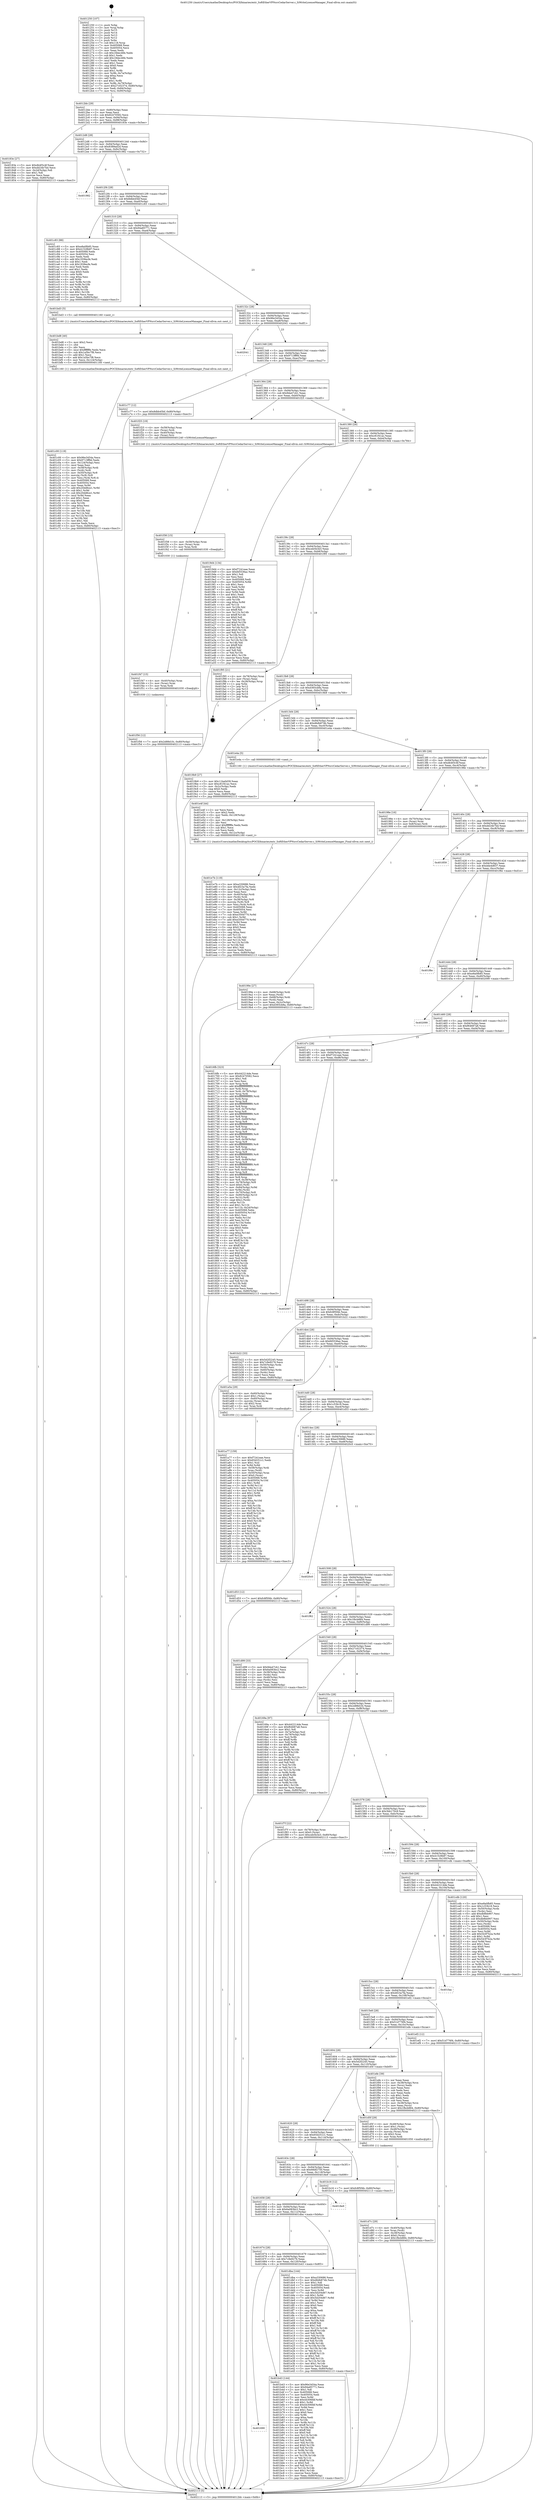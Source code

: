 digraph "0x401250" {
  label = "0x401250 (/mnt/c/Users/mathe/Desktop/tcc/POCII/binaries/extr_SoftEtherVPNsrcCedarServer.c_SiWriteLicenseManager_Final-ollvm.out::main(0))"
  labelloc = "t"
  node[shape=record]

  Entry [label="",width=0.3,height=0.3,shape=circle,fillcolor=black,style=filled]
  "0x4012bb" [label="{
     0x4012bb [29]\l
     | [instrs]\l
     &nbsp;&nbsp;0x4012bb \<+3\>: mov -0x80(%rbp),%eax\l
     &nbsp;&nbsp;0x4012be \<+2\>: mov %eax,%ecx\l
     &nbsp;&nbsp;0x4012c0 \<+6\>: sub $0x82470582,%ecx\l
     &nbsp;&nbsp;0x4012c6 \<+6\>: mov %eax,-0x94(%rbp)\l
     &nbsp;&nbsp;0x4012cc \<+6\>: mov %ecx,-0x98(%rbp)\l
     &nbsp;&nbsp;0x4012d2 \<+6\>: je 000000000040183e \<main+0x5ee\>\l
  }"]
  "0x40183e" [label="{
     0x40183e [27]\l
     | [instrs]\l
     &nbsp;&nbsp;0x40183e \<+5\>: mov $0xdb4f3c4f,%eax\l
     &nbsp;&nbsp;0x401843 \<+5\>: mov $0xdd24b7bd,%ecx\l
     &nbsp;&nbsp;0x401848 \<+3\>: mov -0x2d(%rbp),%dl\l
     &nbsp;&nbsp;0x40184b \<+3\>: test $0x1,%dl\l
     &nbsp;&nbsp;0x40184e \<+3\>: cmovne %ecx,%eax\l
     &nbsp;&nbsp;0x401851 \<+3\>: mov %eax,-0x80(%rbp)\l
     &nbsp;&nbsp;0x401854 \<+5\>: jmp 0000000000402113 \<main+0xec3\>\l
  }"]
  "0x4012d8" [label="{
     0x4012d8 [28]\l
     | [instrs]\l
     &nbsp;&nbsp;0x4012d8 \<+5\>: jmp 00000000004012dd \<main+0x8d\>\l
     &nbsp;&nbsp;0x4012dd \<+6\>: mov -0x94(%rbp),%eax\l
     &nbsp;&nbsp;0x4012e3 \<+5\>: sub $0x8389ad2d,%eax\l
     &nbsp;&nbsp;0x4012e8 \<+6\>: mov %eax,-0x9c(%rbp)\l
     &nbsp;&nbsp;0x4012ee \<+6\>: je 0000000000401982 \<main+0x732\>\l
  }"]
  Exit [label="",width=0.3,height=0.3,shape=circle,fillcolor=black,style=filled,peripheries=2]
  "0x401982" [label="{
     0x401982\l
  }", style=dashed]
  "0x4012f4" [label="{
     0x4012f4 [28]\l
     | [instrs]\l
     &nbsp;&nbsp;0x4012f4 \<+5\>: jmp 00000000004012f9 \<main+0xa9\>\l
     &nbsp;&nbsp;0x4012f9 \<+6\>: mov -0x94(%rbp),%eax\l
     &nbsp;&nbsp;0x4012ff \<+5\>: sub $0x8dbb45bf,%eax\l
     &nbsp;&nbsp;0x401304 \<+6\>: mov %eax,-0xa0(%rbp)\l
     &nbsp;&nbsp;0x40130a \<+6\>: je 0000000000401c83 \<main+0xa33\>\l
  }"]
  "0x401f56" [label="{
     0x401f56 [12]\l
     | [instrs]\l
     &nbsp;&nbsp;0x401f56 \<+7\>: movl $0x2d88d1fc,-0x80(%rbp)\l
     &nbsp;&nbsp;0x401f5d \<+5\>: jmp 0000000000402113 \<main+0xec3\>\l
  }"]
  "0x401c83" [label="{
     0x401c83 [88]\l
     | [instrs]\l
     &nbsp;&nbsp;0x401c83 \<+5\>: mov $0xe8a0fb85,%eax\l
     &nbsp;&nbsp;0x401c88 \<+5\>: mov $0x41528b87,%ecx\l
     &nbsp;&nbsp;0x401c8d \<+7\>: mov 0x405068,%edx\l
     &nbsp;&nbsp;0x401c94 \<+7\>: mov 0x405054,%esi\l
     &nbsp;&nbsp;0x401c9b \<+2\>: mov %edx,%edi\l
     &nbsp;&nbsp;0x401c9d \<+6\>: add $0x1938ecfe,%edi\l
     &nbsp;&nbsp;0x401ca3 \<+3\>: sub $0x1,%edi\l
     &nbsp;&nbsp;0x401ca6 \<+6\>: sub $0x1938ecfe,%edi\l
     &nbsp;&nbsp;0x401cac \<+3\>: imul %edi,%edx\l
     &nbsp;&nbsp;0x401caf \<+3\>: and $0x1,%edx\l
     &nbsp;&nbsp;0x401cb2 \<+3\>: cmp $0x0,%edx\l
     &nbsp;&nbsp;0x401cb5 \<+4\>: sete %r8b\l
     &nbsp;&nbsp;0x401cb9 \<+3\>: cmp $0xa,%esi\l
     &nbsp;&nbsp;0x401cbc \<+4\>: setl %r9b\l
     &nbsp;&nbsp;0x401cc0 \<+3\>: mov %r8b,%r10b\l
     &nbsp;&nbsp;0x401cc3 \<+3\>: and %r9b,%r10b\l
     &nbsp;&nbsp;0x401cc6 \<+3\>: xor %r9b,%r8b\l
     &nbsp;&nbsp;0x401cc9 \<+3\>: or %r8b,%r10b\l
     &nbsp;&nbsp;0x401ccc \<+4\>: test $0x1,%r10b\l
     &nbsp;&nbsp;0x401cd0 \<+3\>: cmovne %ecx,%eax\l
     &nbsp;&nbsp;0x401cd3 \<+3\>: mov %eax,-0x80(%rbp)\l
     &nbsp;&nbsp;0x401cd6 \<+5\>: jmp 0000000000402113 \<main+0xec3\>\l
  }"]
  "0x401310" [label="{
     0x401310 [28]\l
     | [instrs]\l
     &nbsp;&nbsp;0x401310 \<+5\>: jmp 0000000000401315 \<main+0xc5\>\l
     &nbsp;&nbsp;0x401315 \<+6\>: mov -0x94(%rbp),%eax\l
     &nbsp;&nbsp;0x40131b \<+5\>: sub $0x94a85771,%eax\l
     &nbsp;&nbsp;0x401320 \<+6\>: mov %eax,-0xa4(%rbp)\l
     &nbsp;&nbsp;0x401326 \<+6\>: je 0000000000401bd3 \<main+0x983\>\l
  }"]
  "0x401f47" [label="{
     0x401f47 [15]\l
     | [instrs]\l
     &nbsp;&nbsp;0x401f47 \<+4\>: mov -0x40(%rbp),%rax\l
     &nbsp;&nbsp;0x401f4b \<+3\>: mov (%rax),%rax\l
     &nbsp;&nbsp;0x401f4e \<+3\>: mov %rax,%rdi\l
     &nbsp;&nbsp;0x401f51 \<+5\>: call 0000000000401030 \<free@plt\>\l
     | [calls]\l
     &nbsp;&nbsp;0x401030 \{1\} (unknown)\l
  }"]
  "0x401bd3" [label="{
     0x401bd3 [5]\l
     | [instrs]\l
     &nbsp;&nbsp;0x401bd3 \<+5\>: call 0000000000401160 \<next_i\>\l
     | [calls]\l
     &nbsp;&nbsp;0x401160 \{1\} (/mnt/c/Users/mathe/Desktop/tcc/POCII/binaries/extr_SoftEtherVPNsrcCedarServer.c_SiWriteLicenseManager_Final-ollvm.out::next_i)\l
  }"]
  "0x40132c" [label="{
     0x40132c [28]\l
     | [instrs]\l
     &nbsp;&nbsp;0x40132c \<+5\>: jmp 0000000000401331 \<main+0xe1\>\l
     &nbsp;&nbsp;0x401331 \<+6\>: mov -0x94(%rbp),%eax\l
     &nbsp;&nbsp;0x401337 \<+5\>: sub $0x96e3454a,%eax\l
     &nbsp;&nbsp;0x40133c \<+6\>: mov %eax,-0xa8(%rbp)\l
     &nbsp;&nbsp;0x401342 \<+6\>: je 0000000000402041 \<main+0xdf1\>\l
  }"]
  "0x401f38" [label="{
     0x401f38 [15]\l
     | [instrs]\l
     &nbsp;&nbsp;0x401f38 \<+4\>: mov -0x58(%rbp),%rax\l
     &nbsp;&nbsp;0x401f3c \<+3\>: mov (%rax),%rax\l
     &nbsp;&nbsp;0x401f3f \<+3\>: mov %rax,%rdi\l
     &nbsp;&nbsp;0x401f42 \<+5\>: call 0000000000401030 \<free@plt\>\l
     | [calls]\l
     &nbsp;&nbsp;0x401030 \{1\} (unknown)\l
  }"]
  "0x402041" [label="{
     0x402041\l
  }", style=dashed]
  "0x401348" [label="{
     0x401348 [28]\l
     | [instrs]\l
     &nbsp;&nbsp;0x401348 \<+5\>: jmp 000000000040134d \<main+0xfd\>\l
     &nbsp;&nbsp;0x40134d \<+6\>: mov -0x94(%rbp),%eax\l
     &nbsp;&nbsp;0x401353 \<+5\>: sub $0x9713ff9d,%eax\l
     &nbsp;&nbsp;0x401358 \<+6\>: mov %eax,-0xac(%rbp)\l
     &nbsp;&nbsp;0x40135e \<+6\>: je 0000000000401c77 \<main+0xa27\>\l
  }"]
  "0x401e7b" [label="{
     0x401e7b [119]\l
     | [instrs]\l
     &nbsp;&nbsp;0x401e7b \<+5\>: mov $0xa330686,%ecx\l
     &nbsp;&nbsp;0x401e80 \<+5\>: mov $0x4f23a7fa,%edx\l
     &nbsp;&nbsp;0x401e85 \<+6\>: mov -0x12c(%rbp),%esi\l
     &nbsp;&nbsp;0x401e8b \<+3\>: imul %eax,%esi\l
     &nbsp;&nbsp;0x401e8e \<+4\>: mov -0x40(%rbp),%rdi\l
     &nbsp;&nbsp;0x401e92 \<+3\>: mov (%rdi),%rdi\l
     &nbsp;&nbsp;0x401e95 \<+4\>: mov -0x38(%rbp),%r8\l
     &nbsp;&nbsp;0x401e99 \<+3\>: movslq (%r8),%r8\l
     &nbsp;&nbsp;0x401e9c \<+4\>: mov %esi,(%rdi,%r8,4)\l
     &nbsp;&nbsp;0x401ea0 \<+7\>: mov 0x405068,%eax\l
     &nbsp;&nbsp;0x401ea7 \<+7\>: mov 0x405054,%esi\l
     &nbsp;&nbsp;0x401eae \<+3\>: mov %eax,%r9d\l
     &nbsp;&nbsp;0x401eb1 \<+7\>: sub $0xe350d770,%r9d\l
     &nbsp;&nbsp;0x401eb8 \<+4\>: sub $0x1,%r9d\l
     &nbsp;&nbsp;0x401ebc \<+7\>: add $0xe350d770,%r9d\l
     &nbsp;&nbsp;0x401ec3 \<+4\>: imul %r9d,%eax\l
     &nbsp;&nbsp;0x401ec7 \<+3\>: and $0x1,%eax\l
     &nbsp;&nbsp;0x401eca \<+3\>: cmp $0x0,%eax\l
     &nbsp;&nbsp;0x401ecd \<+4\>: sete %r10b\l
     &nbsp;&nbsp;0x401ed1 \<+3\>: cmp $0xa,%esi\l
     &nbsp;&nbsp;0x401ed4 \<+4\>: setl %r11b\l
     &nbsp;&nbsp;0x401ed8 \<+3\>: mov %r10b,%bl\l
     &nbsp;&nbsp;0x401edb \<+3\>: and %r11b,%bl\l
     &nbsp;&nbsp;0x401ede \<+3\>: xor %r11b,%r10b\l
     &nbsp;&nbsp;0x401ee1 \<+3\>: or %r10b,%bl\l
     &nbsp;&nbsp;0x401ee4 \<+3\>: test $0x1,%bl\l
     &nbsp;&nbsp;0x401ee7 \<+3\>: cmovne %edx,%ecx\l
     &nbsp;&nbsp;0x401eea \<+3\>: mov %ecx,-0x80(%rbp)\l
     &nbsp;&nbsp;0x401eed \<+5\>: jmp 0000000000402113 \<main+0xec3\>\l
  }"]
  "0x401c77" [label="{
     0x401c77 [12]\l
     | [instrs]\l
     &nbsp;&nbsp;0x401c77 \<+7\>: movl $0x8dbb45bf,-0x80(%rbp)\l
     &nbsp;&nbsp;0x401c7e \<+5\>: jmp 0000000000402113 \<main+0xec3\>\l
  }"]
  "0x401364" [label="{
     0x401364 [28]\l
     | [instrs]\l
     &nbsp;&nbsp;0x401364 \<+5\>: jmp 0000000000401369 \<main+0x119\>\l
     &nbsp;&nbsp;0x401369 \<+6\>: mov -0x94(%rbp),%eax\l
     &nbsp;&nbsp;0x40136f \<+5\>: sub $0x9da47cb1,%eax\l
     &nbsp;&nbsp;0x401374 \<+6\>: mov %eax,-0xb0(%rbp)\l
     &nbsp;&nbsp;0x40137a \<+6\>: je 0000000000401f25 \<main+0xcd5\>\l
  }"]
  "0x401e4f" [label="{
     0x401e4f [44]\l
     | [instrs]\l
     &nbsp;&nbsp;0x401e4f \<+2\>: xor %ecx,%ecx\l
     &nbsp;&nbsp;0x401e51 \<+5\>: mov $0x2,%edx\l
     &nbsp;&nbsp;0x401e56 \<+6\>: mov %edx,-0x128(%rbp)\l
     &nbsp;&nbsp;0x401e5c \<+1\>: cltd\l
     &nbsp;&nbsp;0x401e5d \<+6\>: mov -0x128(%rbp),%esi\l
     &nbsp;&nbsp;0x401e63 \<+2\>: idiv %esi\l
     &nbsp;&nbsp;0x401e65 \<+6\>: imul $0xfffffffe,%edx,%edx\l
     &nbsp;&nbsp;0x401e6b \<+3\>: sub $0x1,%ecx\l
     &nbsp;&nbsp;0x401e6e \<+2\>: sub %ecx,%edx\l
     &nbsp;&nbsp;0x401e70 \<+6\>: mov %edx,-0x12c(%rbp)\l
     &nbsp;&nbsp;0x401e76 \<+5\>: call 0000000000401160 \<next_i\>\l
     | [calls]\l
     &nbsp;&nbsp;0x401160 \{1\} (/mnt/c/Users/mathe/Desktop/tcc/POCII/binaries/extr_SoftEtherVPNsrcCedarServer.c_SiWriteLicenseManager_Final-ollvm.out::next_i)\l
  }"]
  "0x401f25" [label="{
     0x401f25 [19]\l
     | [instrs]\l
     &nbsp;&nbsp;0x401f25 \<+4\>: mov -0x58(%rbp),%rax\l
     &nbsp;&nbsp;0x401f29 \<+3\>: mov (%rax),%rdi\l
     &nbsp;&nbsp;0x401f2c \<+4\>: mov -0x40(%rbp),%rax\l
     &nbsp;&nbsp;0x401f30 \<+3\>: mov (%rax),%rsi\l
     &nbsp;&nbsp;0x401f33 \<+5\>: call 0000000000401240 \<SiWriteLicenseManager\>\l
     | [calls]\l
     &nbsp;&nbsp;0x401240 \{1\} (/mnt/c/Users/mathe/Desktop/tcc/POCII/binaries/extr_SoftEtherVPNsrcCedarServer.c_SiWriteLicenseManager_Final-ollvm.out::SiWriteLicenseManager)\l
  }"]
  "0x401380" [label="{
     0x401380 [28]\l
     | [instrs]\l
     &nbsp;&nbsp;0x401380 \<+5\>: jmp 0000000000401385 \<main+0x135\>\l
     &nbsp;&nbsp;0x401385 \<+6\>: mov -0x94(%rbp),%eax\l
     &nbsp;&nbsp;0x40138b \<+5\>: sub $0xc81f41ac,%eax\l
     &nbsp;&nbsp;0x401390 \<+6\>: mov %eax,-0xb4(%rbp)\l
     &nbsp;&nbsp;0x401396 \<+6\>: je 00000000004019d4 \<main+0x784\>\l
  }"]
  "0x401d7c" [label="{
     0x401d7c [29]\l
     | [instrs]\l
     &nbsp;&nbsp;0x401d7c \<+4\>: mov -0x40(%rbp),%rdi\l
     &nbsp;&nbsp;0x401d80 \<+3\>: mov %rax,(%rdi)\l
     &nbsp;&nbsp;0x401d83 \<+4\>: mov -0x38(%rbp),%rax\l
     &nbsp;&nbsp;0x401d87 \<+6\>: movl $0x0,(%rax)\l
     &nbsp;&nbsp;0x401d8d \<+7\>: movl $0x1fbcb884,-0x80(%rbp)\l
     &nbsp;&nbsp;0x401d94 \<+5\>: jmp 0000000000402113 \<main+0xec3\>\l
  }"]
  "0x4019d4" [label="{
     0x4019d4 [134]\l
     | [instrs]\l
     &nbsp;&nbsp;0x4019d4 \<+5\>: mov $0xf7241eae,%eax\l
     &nbsp;&nbsp;0x4019d9 \<+5\>: mov $0xfd5536ac,%ecx\l
     &nbsp;&nbsp;0x4019de \<+2\>: mov $0x1,%dl\l
     &nbsp;&nbsp;0x4019e0 \<+2\>: xor %esi,%esi\l
     &nbsp;&nbsp;0x4019e2 \<+7\>: mov 0x405068,%edi\l
     &nbsp;&nbsp;0x4019e9 \<+8\>: mov 0x405054,%r8d\l
     &nbsp;&nbsp;0x4019f1 \<+3\>: sub $0x1,%esi\l
     &nbsp;&nbsp;0x4019f4 \<+3\>: mov %edi,%r9d\l
     &nbsp;&nbsp;0x4019f7 \<+3\>: add %esi,%r9d\l
     &nbsp;&nbsp;0x4019fa \<+4\>: imul %r9d,%edi\l
     &nbsp;&nbsp;0x4019fe \<+3\>: and $0x1,%edi\l
     &nbsp;&nbsp;0x401a01 \<+3\>: cmp $0x0,%edi\l
     &nbsp;&nbsp;0x401a04 \<+4\>: sete %r10b\l
     &nbsp;&nbsp;0x401a08 \<+4\>: cmp $0xa,%r8d\l
     &nbsp;&nbsp;0x401a0c \<+4\>: setl %r11b\l
     &nbsp;&nbsp;0x401a10 \<+3\>: mov %r10b,%bl\l
     &nbsp;&nbsp;0x401a13 \<+3\>: xor $0xff,%bl\l
     &nbsp;&nbsp;0x401a16 \<+3\>: mov %r11b,%r14b\l
     &nbsp;&nbsp;0x401a19 \<+4\>: xor $0xff,%r14b\l
     &nbsp;&nbsp;0x401a1d \<+3\>: xor $0x0,%dl\l
     &nbsp;&nbsp;0x401a20 \<+3\>: mov %bl,%r15b\l
     &nbsp;&nbsp;0x401a23 \<+4\>: and $0x0,%r15b\l
     &nbsp;&nbsp;0x401a27 \<+3\>: and %dl,%r10b\l
     &nbsp;&nbsp;0x401a2a \<+3\>: mov %r14b,%r12b\l
     &nbsp;&nbsp;0x401a2d \<+4\>: and $0x0,%r12b\l
     &nbsp;&nbsp;0x401a31 \<+3\>: and %dl,%r11b\l
     &nbsp;&nbsp;0x401a34 \<+3\>: or %r10b,%r15b\l
     &nbsp;&nbsp;0x401a37 \<+3\>: or %r11b,%r12b\l
     &nbsp;&nbsp;0x401a3a \<+3\>: xor %r12b,%r15b\l
     &nbsp;&nbsp;0x401a3d \<+3\>: or %r14b,%bl\l
     &nbsp;&nbsp;0x401a40 \<+3\>: xor $0xff,%bl\l
     &nbsp;&nbsp;0x401a43 \<+3\>: or $0x0,%dl\l
     &nbsp;&nbsp;0x401a46 \<+2\>: and %dl,%bl\l
     &nbsp;&nbsp;0x401a48 \<+3\>: or %bl,%r15b\l
     &nbsp;&nbsp;0x401a4b \<+4\>: test $0x1,%r15b\l
     &nbsp;&nbsp;0x401a4f \<+3\>: cmovne %ecx,%eax\l
     &nbsp;&nbsp;0x401a52 \<+3\>: mov %eax,-0x80(%rbp)\l
     &nbsp;&nbsp;0x401a55 \<+5\>: jmp 0000000000402113 \<main+0xec3\>\l
  }"]
  "0x40139c" [label="{
     0x40139c [28]\l
     | [instrs]\l
     &nbsp;&nbsp;0x40139c \<+5\>: jmp 00000000004013a1 \<main+0x151\>\l
     &nbsp;&nbsp;0x4013a1 \<+6\>: mov -0x94(%rbp),%eax\l
     &nbsp;&nbsp;0x4013a7 \<+5\>: sub $0xceb5b3e3,%eax\l
     &nbsp;&nbsp;0x4013ac \<+6\>: mov %eax,-0xb8(%rbp)\l
     &nbsp;&nbsp;0x4013b2 \<+6\>: je 0000000000401f95 \<main+0xd45\>\l
  }"]
  "0x401c00" [label="{
     0x401c00 [119]\l
     | [instrs]\l
     &nbsp;&nbsp;0x401c00 \<+5\>: mov $0x96e3454a,%ecx\l
     &nbsp;&nbsp;0x401c05 \<+5\>: mov $0x9713ff9d,%edx\l
     &nbsp;&nbsp;0x401c0a \<+6\>: mov -0x124(%rbp),%esi\l
     &nbsp;&nbsp;0x401c10 \<+3\>: imul %eax,%esi\l
     &nbsp;&nbsp;0x401c13 \<+4\>: mov -0x58(%rbp),%rdi\l
     &nbsp;&nbsp;0x401c17 \<+3\>: mov (%rdi),%rdi\l
     &nbsp;&nbsp;0x401c1a \<+4\>: mov -0x50(%rbp),%r8\l
     &nbsp;&nbsp;0x401c1e \<+3\>: movslq (%r8),%r8\l
     &nbsp;&nbsp;0x401c21 \<+4\>: mov %esi,(%rdi,%r8,4)\l
     &nbsp;&nbsp;0x401c25 \<+7\>: mov 0x405068,%eax\l
     &nbsp;&nbsp;0x401c2c \<+7\>: mov 0x405054,%esi\l
     &nbsp;&nbsp;0x401c33 \<+3\>: mov %eax,%r9d\l
     &nbsp;&nbsp;0x401c36 \<+7\>: add $0x20dd6ce1,%r9d\l
     &nbsp;&nbsp;0x401c3d \<+4\>: sub $0x1,%r9d\l
     &nbsp;&nbsp;0x401c41 \<+7\>: sub $0x20dd6ce1,%r9d\l
     &nbsp;&nbsp;0x401c48 \<+4\>: imul %r9d,%eax\l
     &nbsp;&nbsp;0x401c4c \<+3\>: and $0x1,%eax\l
     &nbsp;&nbsp;0x401c4f \<+3\>: cmp $0x0,%eax\l
     &nbsp;&nbsp;0x401c52 \<+4\>: sete %r10b\l
     &nbsp;&nbsp;0x401c56 \<+3\>: cmp $0xa,%esi\l
     &nbsp;&nbsp;0x401c59 \<+4\>: setl %r11b\l
     &nbsp;&nbsp;0x401c5d \<+3\>: mov %r10b,%bl\l
     &nbsp;&nbsp;0x401c60 \<+3\>: and %r11b,%bl\l
     &nbsp;&nbsp;0x401c63 \<+3\>: xor %r11b,%r10b\l
     &nbsp;&nbsp;0x401c66 \<+3\>: or %r10b,%bl\l
     &nbsp;&nbsp;0x401c69 \<+3\>: test $0x1,%bl\l
     &nbsp;&nbsp;0x401c6c \<+3\>: cmovne %edx,%ecx\l
     &nbsp;&nbsp;0x401c6f \<+3\>: mov %ecx,-0x80(%rbp)\l
     &nbsp;&nbsp;0x401c72 \<+5\>: jmp 0000000000402113 \<main+0xec3\>\l
  }"]
  "0x401f95" [label="{
     0x401f95 [21]\l
     | [instrs]\l
     &nbsp;&nbsp;0x401f95 \<+4\>: mov -0x78(%rbp),%rax\l
     &nbsp;&nbsp;0x401f99 \<+2\>: mov (%rax),%eax\l
     &nbsp;&nbsp;0x401f9b \<+4\>: lea -0x28(%rbp),%rsp\l
     &nbsp;&nbsp;0x401f9f \<+1\>: pop %rbx\l
     &nbsp;&nbsp;0x401fa0 \<+2\>: pop %r12\l
     &nbsp;&nbsp;0x401fa2 \<+2\>: pop %r13\l
     &nbsp;&nbsp;0x401fa4 \<+2\>: pop %r14\l
     &nbsp;&nbsp;0x401fa6 \<+2\>: pop %r15\l
     &nbsp;&nbsp;0x401fa8 \<+1\>: pop %rbp\l
     &nbsp;&nbsp;0x401fa9 \<+1\>: ret\l
  }"]
  "0x4013b8" [label="{
     0x4013b8 [28]\l
     | [instrs]\l
     &nbsp;&nbsp;0x4013b8 \<+5\>: jmp 00000000004013bd \<main+0x16d\>\l
     &nbsp;&nbsp;0x4013bd \<+6\>: mov -0x94(%rbp),%eax\l
     &nbsp;&nbsp;0x4013c3 \<+5\>: sub $0xd365cb8a,%eax\l
     &nbsp;&nbsp;0x4013c8 \<+6\>: mov %eax,-0xbc(%rbp)\l
     &nbsp;&nbsp;0x4013ce \<+6\>: je 00000000004019b9 \<main+0x769\>\l
  }"]
  "0x401bd8" [label="{
     0x401bd8 [40]\l
     | [instrs]\l
     &nbsp;&nbsp;0x401bd8 \<+5\>: mov $0x2,%ecx\l
     &nbsp;&nbsp;0x401bdd \<+1\>: cltd\l
     &nbsp;&nbsp;0x401bde \<+2\>: idiv %ecx\l
     &nbsp;&nbsp;0x401be0 \<+6\>: imul $0xfffffffe,%edx,%ecx\l
     &nbsp;&nbsp;0x401be6 \<+6\>: sub $0x1a5bc7f8,%ecx\l
     &nbsp;&nbsp;0x401bec \<+3\>: add $0x1,%ecx\l
     &nbsp;&nbsp;0x401bef \<+6\>: add $0x1a5bc7f8,%ecx\l
     &nbsp;&nbsp;0x401bf5 \<+6\>: mov %ecx,-0x124(%rbp)\l
     &nbsp;&nbsp;0x401bfb \<+5\>: call 0000000000401160 \<next_i\>\l
     | [calls]\l
     &nbsp;&nbsp;0x401160 \{1\} (/mnt/c/Users/mathe/Desktop/tcc/POCII/binaries/extr_SoftEtherVPNsrcCedarServer.c_SiWriteLicenseManager_Final-ollvm.out::next_i)\l
  }"]
  "0x4019b9" [label="{
     0x4019b9 [27]\l
     | [instrs]\l
     &nbsp;&nbsp;0x4019b9 \<+5\>: mov $0x11ba0d39,%eax\l
     &nbsp;&nbsp;0x4019be \<+5\>: mov $0xc81f41ac,%ecx\l
     &nbsp;&nbsp;0x4019c3 \<+3\>: mov -0x2c(%rbp),%edx\l
     &nbsp;&nbsp;0x4019c6 \<+3\>: cmp $0x0,%edx\l
     &nbsp;&nbsp;0x4019c9 \<+3\>: cmove %ecx,%eax\l
     &nbsp;&nbsp;0x4019cc \<+3\>: mov %eax,-0x80(%rbp)\l
     &nbsp;&nbsp;0x4019cf \<+5\>: jmp 0000000000402113 \<main+0xec3\>\l
  }"]
  "0x4013d4" [label="{
     0x4013d4 [28]\l
     | [instrs]\l
     &nbsp;&nbsp;0x4013d4 \<+5\>: jmp 00000000004013d9 \<main+0x189\>\l
     &nbsp;&nbsp;0x4013d9 \<+6\>: mov -0x94(%rbp),%eax\l
     &nbsp;&nbsp;0x4013df \<+5\>: sub $0xd6db874b,%eax\l
     &nbsp;&nbsp;0x4013e4 \<+6\>: mov %eax,-0xc0(%rbp)\l
     &nbsp;&nbsp;0x4013ea \<+6\>: je 0000000000401e4a \<main+0xbfa\>\l
  }"]
  "0x401690" [label="{
     0x401690\l
  }", style=dashed]
  "0x401e4a" [label="{
     0x401e4a [5]\l
     | [instrs]\l
     &nbsp;&nbsp;0x401e4a \<+5\>: call 0000000000401160 \<next_i\>\l
     | [calls]\l
     &nbsp;&nbsp;0x401160 \{1\} (/mnt/c/Users/mathe/Desktop/tcc/POCII/binaries/extr_SoftEtherVPNsrcCedarServer.c_SiWriteLicenseManager_Final-ollvm.out::next_i)\l
  }"]
  "0x4013f0" [label="{
     0x4013f0 [28]\l
     | [instrs]\l
     &nbsp;&nbsp;0x4013f0 \<+5\>: jmp 00000000004013f5 \<main+0x1a5\>\l
     &nbsp;&nbsp;0x4013f5 \<+6\>: mov -0x94(%rbp),%eax\l
     &nbsp;&nbsp;0x4013fb \<+5\>: sub $0xdb4f3c4f,%eax\l
     &nbsp;&nbsp;0x401400 \<+6\>: mov %eax,-0xc4(%rbp)\l
     &nbsp;&nbsp;0x401406 \<+6\>: je 000000000040198e \<main+0x73e\>\l
  }"]
  "0x401b43" [label="{
     0x401b43 [144]\l
     | [instrs]\l
     &nbsp;&nbsp;0x401b43 \<+5\>: mov $0x96e3454a,%eax\l
     &nbsp;&nbsp;0x401b48 \<+5\>: mov $0x94a85771,%ecx\l
     &nbsp;&nbsp;0x401b4d \<+2\>: mov $0x1,%dl\l
     &nbsp;&nbsp;0x401b4f \<+7\>: mov 0x405068,%esi\l
     &nbsp;&nbsp;0x401b56 \<+7\>: mov 0x405054,%edi\l
     &nbsp;&nbsp;0x401b5d \<+3\>: mov %esi,%r8d\l
     &nbsp;&nbsp;0x401b60 \<+7\>: add $0x44306fdf,%r8d\l
     &nbsp;&nbsp;0x401b67 \<+4\>: sub $0x1,%r8d\l
     &nbsp;&nbsp;0x401b6b \<+7\>: sub $0x44306fdf,%r8d\l
     &nbsp;&nbsp;0x401b72 \<+4\>: imul %r8d,%esi\l
     &nbsp;&nbsp;0x401b76 \<+3\>: and $0x1,%esi\l
     &nbsp;&nbsp;0x401b79 \<+3\>: cmp $0x0,%esi\l
     &nbsp;&nbsp;0x401b7c \<+4\>: sete %r9b\l
     &nbsp;&nbsp;0x401b80 \<+3\>: cmp $0xa,%edi\l
     &nbsp;&nbsp;0x401b83 \<+4\>: setl %r10b\l
     &nbsp;&nbsp;0x401b87 \<+3\>: mov %r9b,%r11b\l
     &nbsp;&nbsp;0x401b8a \<+4\>: xor $0xff,%r11b\l
     &nbsp;&nbsp;0x401b8e \<+3\>: mov %r10b,%bl\l
     &nbsp;&nbsp;0x401b91 \<+3\>: xor $0xff,%bl\l
     &nbsp;&nbsp;0x401b94 \<+3\>: xor $0x0,%dl\l
     &nbsp;&nbsp;0x401b97 \<+3\>: mov %r11b,%r14b\l
     &nbsp;&nbsp;0x401b9a \<+4\>: and $0x0,%r14b\l
     &nbsp;&nbsp;0x401b9e \<+3\>: and %dl,%r9b\l
     &nbsp;&nbsp;0x401ba1 \<+3\>: mov %bl,%r15b\l
     &nbsp;&nbsp;0x401ba4 \<+4\>: and $0x0,%r15b\l
     &nbsp;&nbsp;0x401ba8 \<+3\>: and %dl,%r10b\l
     &nbsp;&nbsp;0x401bab \<+3\>: or %r9b,%r14b\l
     &nbsp;&nbsp;0x401bae \<+3\>: or %r10b,%r15b\l
     &nbsp;&nbsp;0x401bb1 \<+3\>: xor %r15b,%r14b\l
     &nbsp;&nbsp;0x401bb4 \<+3\>: or %bl,%r11b\l
     &nbsp;&nbsp;0x401bb7 \<+4\>: xor $0xff,%r11b\l
     &nbsp;&nbsp;0x401bbb \<+3\>: or $0x0,%dl\l
     &nbsp;&nbsp;0x401bbe \<+3\>: and %dl,%r11b\l
     &nbsp;&nbsp;0x401bc1 \<+3\>: or %r11b,%r14b\l
     &nbsp;&nbsp;0x401bc4 \<+4\>: test $0x1,%r14b\l
     &nbsp;&nbsp;0x401bc8 \<+3\>: cmovne %ecx,%eax\l
     &nbsp;&nbsp;0x401bcb \<+3\>: mov %eax,-0x80(%rbp)\l
     &nbsp;&nbsp;0x401bce \<+5\>: jmp 0000000000402113 \<main+0xec3\>\l
  }"]
  "0x40198e" [label="{
     0x40198e [16]\l
     | [instrs]\l
     &nbsp;&nbsp;0x40198e \<+4\>: mov -0x70(%rbp),%rax\l
     &nbsp;&nbsp;0x401992 \<+3\>: mov (%rax),%rax\l
     &nbsp;&nbsp;0x401995 \<+4\>: mov 0x8(%rax),%rdi\l
     &nbsp;&nbsp;0x401999 \<+5\>: call 0000000000401060 \<atoi@plt\>\l
     | [calls]\l
     &nbsp;&nbsp;0x401060 \{1\} (unknown)\l
  }"]
  "0x40140c" [label="{
     0x40140c [28]\l
     | [instrs]\l
     &nbsp;&nbsp;0x40140c \<+5\>: jmp 0000000000401411 \<main+0x1c1\>\l
     &nbsp;&nbsp;0x401411 \<+6\>: mov -0x94(%rbp),%eax\l
     &nbsp;&nbsp;0x401417 \<+5\>: sub $0xdd24b7bd,%eax\l
     &nbsp;&nbsp;0x40141c \<+6\>: mov %eax,-0xc8(%rbp)\l
     &nbsp;&nbsp;0x401422 \<+6\>: je 0000000000401859 \<main+0x609\>\l
  }"]
  "0x401674" [label="{
     0x401674 [28]\l
     | [instrs]\l
     &nbsp;&nbsp;0x401674 \<+5\>: jmp 0000000000401679 \<main+0x429\>\l
     &nbsp;&nbsp;0x401679 \<+6\>: mov -0x94(%rbp),%eax\l
     &nbsp;&nbsp;0x40167f \<+5\>: sub $0x7c9e9276,%eax\l
     &nbsp;&nbsp;0x401684 \<+6\>: mov %eax,-0x120(%rbp)\l
     &nbsp;&nbsp;0x40168a \<+6\>: je 0000000000401b43 \<main+0x8f3\>\l
  }"]
  "0x401859" [label="{
     0x401859\l
  }", style=dashed]
  "0x401428" [label="{
     0x401428 [28]\l
     | [instrs]\l
     &nbsp;&nbsp;0x401428 \<+5\>: jmp 000000000040142d \<main+0x1dd\>\l
     &nbsp;&nbsp;0x40142d \<+6\>: mov -0x94(%rbp),%eax\l
     &nbsp;&nbsp;0x401433 \<+5\>: sub $0xdde4d637,%eax\l
     &nbsp;&nbsp;0x401438 \<+6\>: mov %eax,-0xcc(%rbp)\l
     &nbsp;&nbsp;0x40143e \<+6\>: je 0000000000401f6e \<main+0xd1e\>\l
  }"]
  "0x401dba" [label="{
     0x401dba [144]\l
     | [instrs]\l
     &nbsp;&nbsp;0x401dba \<+5\>: mov $0xa330686,%eax\l
     &nbsp;&nbsp;0x401dbf \<+5\>: mov $0xd6db874b,%ecx\l
     &nbsp;&nbsp;0x401dc4 \<+2\>: mov $0x1,%dl\l
     &nbsp;&nbsp;0x401dc6 \<+7\>: mov 0x405068,%esi\l
     &nbsp;&nbsp;0x401dcd \<+7\>: mov 0x405054,%edi\l
     &nbsp;&nbsp;0x401dd4 \<+3\>: mov %esi,%r8d\l
     &nbsp;&nbsp;0x401dd7 \<+7\>: sub $0x5d204d67,%r8d\l
     &nbsp;&nbsp;0x401dde \<+4\>: sub $0x1,%r8d\l
     &nbsp;&nbsp;0x401de2 \<+7\>: add $0x5d204d67,%r8d\l
     &nbsp;&nbsp;0x401de9 \<+4\>: imul %r8d,%esi\l
     &nbsp;&nbsp;0x401ded \<+3\>: and $0x1,%esi\l
     &nbsp;&nbsp;0x401df0 \<+3\>: cmp $0x0,%esi\l
     &nbsp;&nbsp;0x401df3 \<+4\>: sete %r9b\l
     &nbsp;&nbsp;0x401df7 \<+3\>: cmp $0xa,%edi\l
     &nbsp;&nbsp;0x401dfa \<+4\>: setl %r10b\l
     &nbsp;&nbsp;0x401dfe \<+3\>: mov %r9b,%r11b\l
     &nbsp;&nbsp;0x401e01 \<+4\>: xor $0xff,%r11b\l
     &nbsp;&nbsp;0x401e05 \<+3\>: mov %r10b,%bl\l
     &nbsp;&nbsp;0x401e08 \<+3\>: xor $0xff,%bl\l
     &nbsp;&nbsp;0x401e0b \<+3\>: xor $0x1,%dl\l
     &nbsp;&nbsp;0x401e0e \<+3\>: mov %r11b,%r14b\l
     &nbsp;&nbsp;0x401e11 \<+4\>: and $0xff,%r14b\l
     &nbsp;&nbsp;0x401e15 \<+3\>: and %dl,%r9b\l
     &nbsp;&nbsp;0x401e18 \<+3\>: mov %bl,%r15b\l
     &nbsp;&nbsp;0x401e1b \<+4\>: and $0xff,%r15b\l
     &nbsp;&nbsp;0x401e1f \<+3\>: and %dl,%r10b\l
     &nbsp;&nbsp;0x401e22 \<+3\>: or %r9b,%r14b\l
     &nbsp;&nbsp;0x401e25 \<+3\>: or %r10b,%r15b\l
     &nbsp;&nbsp;0x401e28 \<+3\>: xor %r15b,%r14b\l
     &nbsp;&nbsp;0x401e2b \<+3\>: or %bl,%r11b\l
     &nbsp;&nbsp;0x401e2e \<+4\>: xor $0xff,%r11b\l
     &nbsp;&nbsp;0x401e32 \<+3\>: or $0x1,%dl\l
     &nbsp;&nbsp;0x401e35 \<+3\>: and %dl,%r11b\l
     &nbsp;&nbsp;0x401e38 \<+3\>: or %r11b,%r14b\l
     &nbsp;&nbsp;0x401e3b \<+4\>: test $0x1,%r14b\l
     &nbsp;&nbsp;0x401e3f \<+3\>: cmovne %ecx,%eax\l
     &nbsp;&nbsp;0x401e42 \<+3\>: mov %eax,-0x80(%rbp)\l
     &nbsp;&nbsp;0x401e45 \<+5\>: jmp 0000000000402113 \<main+0xec3\>\l
  }"]
  "0x401f6e" [label="{
     0x401f6e\l
  }", style=dashed]
  "0x401444" [label="{
     0x401444 [28]\l
     | [instrs]\l
     &nbsp;&nbsp;0x401444 \<+5\>: jmp 0000000000401449 \<main+0x1f9\>\l
     &nbsp;&nbsp;0x401449 \<+6\>: mov -0x94(%rbp),%eax\l
     &nbsp;&nbsp;0x40144f \<+5\>: sub $0xe8a0fb85,%eax\l
     &nbsp;&nbsp;0x401454 \<+6\>: mov %eax,-0xd0(%rbp)\l
     &nbsp;&nbsp;0x40145a \<+6\>: je 0000000000402099 \<main+0xe49\>\l
  }"]
  "0x401658" [label="{
     0x401658 [28]\l
     | [instrs]\l
     &nbsp;&nbsp;0x401658 \<+5\>: jmp 000000000040165d \<main+0x40d\>\l
     &nbsp;&nbsp;0x40165d \<+6\>: mov -0x94(%rbp),%eax\l
     &nbsp;&nbsp;0x401663 \<+5\>: sub $0x6a083bc2,%eax\l
     &nbsp;&nbsp;0x401668 \<+6\>: mov %eax,-0x11c(%rbp)\l
     &nbsp;&nbsp;0x40166e \<+6\>: je 0000000000401dba \<main+0xb6a\>\l
  }"]
  "0x402099" [label="{
     0x402099\l
  }", style=dashed]
  "0x401460" [label="{
     0x401460 [28]\l
     | [instrs]\l
     &nbsp;&nbsp;0x401460 \<+5\>: jmp 0000000000401465 \<main+0x215\>\l
     &nbsp;&nbsp;0x401465 \<+6\>: mov -0x94(%rbp),%eax\l
     &nbsp;&nbsp;0x40146b \<+5\>: sub $0xf64687a8,%eax\l
     &nbsp;&nbsp;0x401470 \<+6\>: mov %eax,-0xd4(%rbp)\l
     &nbsp;&nbsp;0x401476 \<+6\>: je 00000000004016fb \<main+0x4ab\>\l
  }"]
  "0x4018e9" [label="{
     0x4018e9\l
  }", style=dashed]
  "0x4016fb" [label="{
     0x4016fb [323]\l
     | [instrs]\l
     &nbsp;&nbsp;0x4016fb \<+5\>: mov $0x442214de,%eax\l
     &nbsp;&nbsp;0x401700 \<+5\>: mov $0x82470582,%ecx\l
     &nbsp;&nbsp;0x401705 \<+2\>: mov $0x1,%dl\l
     &nbsp;&nbsp;0x401707 \<+2\>: xor %esi,%esi\l
     &nbsp;&nbsp;0x401709 \<+3\>: mov %rsp,%rdi\l
     &nbsp;&nbsp;0x40170c \<+4\>: add $0xfffffffffffffff0,%rdi\l
     &nbsp;&nbsp;0x401710 \<+3\>: mov %rdi,%rsp\l
     &nbsp;&nbsp;0x401713 \<+4\>: mov %rdi,-0x78(%rbp)\l
     &nbsp;&nbsp;0x401717 \<+3\>: mov %rsp,%rdi\l
     &nbsp;&nbsp;0x40171a \<+4\>: add $0xfffffffffffffff0,%rdi\l
     &nbsp;&nbsp;0x40171e \<+3\>: mov %rdi,%rsp\l
     &nbsp;&nbsp;0x401721 \<+3\>: mov %rsp,%r8\l
     &nbsp;&nbsp;0x401724 \<+4\>: add $0xfffffffffffffff0,%r8\l
     &nbsp;&nbsp;0x401728 \<+3\>: mov %r8,%rsp\l
     &nbsp;&nbsp;0x40172b \<+4\>: mov %r8,-0x70(%rbp)\l
     &nbsp;&nbsp;0x40172f \<+3\>: mov %rsp,%r8\l
     &nbsp;&nbsp;0x401732 \<+4\>: add $0xfffffffffffffff0,%r8\l
     &nbsp;&nbsp;0x401736 \<+3\>: mov %r8,%rsp\l
     &nbsp;&nbsp;0x401739 \<+4\>: mov %r8,-0x68(%rbp)\l
     &nbsp;&nbsp;0x40173d \<+3\>: mov %rsp,%r8\l
     &nbsp;&nbsp;0x401740 \<+4\>: add $0xfffffffffffffff0,%r8\l
     &nbsp;&nbsp;0x401744 \<+3\>: mov %r8,%rsp\l
     &nbsp;&nbsp;0x401747 \<+4\>: mov %r8,-0x60(%rbp)\l
     &nbsp;&nbsp;0x40174b \<+3\>: mov %rsp,%r8\l
     &nbsp;&nbsp;0x40174e \<+4\>: add $0xfffffffffffffff0,%r8\l
     &nbsp;&nbsp;0x401752 \<+3\>: mov %r8,%rsp\l
     &nbsp;&nbsp;0x401755 \<+4\>: mov %r8,-0x58(%rbp)\l
     &nbsp;&nbsp;0x401759 \<+3\>: mov %rsp,%r8\l
     &nbsp;&nbsp;0x40175c \<+4\>: add $0xfffffffffffffff0,%r8\l
     &nbsp;&nbsp;0x401760 \<+3\>: mov %r8,%rsp\l
     &nbsp;&nbsp;0x401763 \<+4\>: mov %r8,-0x50(%rbp)\l
     &nbsp;&nbsp;0x401767 \<+3\>: mov %rsp,%r8\l
     &nbsp;&nbsp;0x40176a \<+4\>: add $0xfffffffffffffff0,%r8\l
     &nbsp;&nbsp;0x40176e \<+3\>: mov %r8,%rsp\l
     &nbsp;&nbsp;0x401771 \<+4\>: mov %r8,-0x48(%rbp)\l
     &nbsp;&nbsp;0x401775 \<+3\>: mov %rsp,%r8\l
     &nbsp;&nbsp;0x401778 \<+4\>: add $0xfffffffffffffff0,%r8\l
     &nbsp;&nbsp;0x40177c \<+3\>: mov %r8,%rsp\l
     &nbsp;&nbsp;0x40177f \<+4\>: mov %r8,-0x40(%rbp)\l
     &nbsp;&nbsp;0x401783 \<+3\>: mov %rsp,%r8\l
     &nbsp;&nbsp;0x401786 \<+4\>: add $0xfffffffffffffff0,%r8\l
     &nbsp;&nbsp;0x40178a \<+3\>: mov %r8,%rsp\l
     &nbsp;&nbsp;0x40178d \<+4\>: mov %r8,-0x38(%rbp)\l
     &nbsp;&nbsp;0x401791 \<+4\>: mov -0x78(%rbp),%r8\l
     &nbsp;&nbsp;0x401795 \<+7\>: movl $0x0,(%r8)\l
     &nbsp;&nbsp;0x40179c \<+7\>: mov -0x84(%rbp),%r9d\l
     &nbsp;&nbsp;0x4017a3 \<+3\>: mov %r9d,(%rdi)\l
     &nbsp;&nbsp;0x4017a6 \<+4\>: mov -0x70(%rbp),%r8\l
     &nbsp;&nbsp;0x4017aa \<+7\>: mov -0x90(%rbp),%r10\l
     &nbsp;&nbsp;0x4017b1 \<+3\>: mov %r10,(%r8)\l
     &nbsp;&nbsp;0x4017b4 \<+3\>: cmpl $0x2,(%rdi)\l
     &nbsp;&nbsp;0x4017b7 \<+4\>: setne %r11b\l
     &nbsp;&nbsp;0x4017bb \<+4\>: and $0x1,%r11b\l
     &nbsp;&nbsp;0x4017bf \<+4\>: mov %r11b,-0x2d(%rbp)\l
     &nbsp;&nbsp;0x4017c3 \<+7\>: mov 0x405068,%ebx\l
     &nbsp;&nbsp;0x4017ca \<+8\>: mov 0x405054,%r14d\l
     &nbsp;&nbsp;0x4017d2 \<+3\>: sub $0x1,%esi\l
     &nbsp;&nbsp;0x4017d5 \<+3\>: mov %ebx,%r15d\l
     &nbsp;&nbsp;0x4017d8 \<+3\>: add %esi,%r15d\l
     &nbsp;&nbsp;0x4017db \<+4\>: imul %r15d,%ebx\l
     &nbsp;&nbsp;0x4017df \<+3\>: and $0x1,%ebx\l
     &nbsp;&nbsp;0x4017e2 \<+3\>: cmp $0x0,%ebx\l
     &nbsp;&nbsp;0x4017e5 \<+4\>: sete %r11b\l
     &nbsp;&nbsp;0x4017e9 \<+4\>: cmp $0xa,%r14d\l
     &nbsp;&nbsp;0x4017ed \<+4\>: setl %r12b\l
     &nbsp;&nbsp;0x4017f1 \<+3\>: mov %r11b,%r13b\l
     &nbsp;&nbsp;0x4017f4 \<+4\>: xor $0xff,%r13b\l
     &nbsp;&nbsp;0x4017f8 \<+3\>: mov %r12b,%sil\l
     &nbsp;&nbsp;0x4017fb \<+4\>: xor $0xff,%sil\l
     &nbsp;&nbsp;0x4017ff \<+3\>: xor $0x0,%dl\l
     &nbsp;&nbsp;0x401802 \<+3\>: mov %r13b,%dil\l
     &nbsp;&nbsp;0x401805 \<+4\>: and $0x0,%dil\l
     &nbsp;&nbsp;0x401809 \<+3\>: and %dl,%r11b\l
     &nbsp;&nbsp;0x40180c \<+3\>: mov %sil,%r8b\l
     &nbsp;&nbsp;0x40180f \<+4\>: and $0x0,%r8b\l
     &nbsp;&nbsp;0x401813 \<+3\>: and %dl,%r12b\l
     &nbsp;&nbsp;0x401816 \<+3\>: or %r11b,%dil\l
     &nbsp;&nbsp;0x401819 \<+3\>: or %r12b,%r8b\l
     &nbsp;&nbsp;0x40181c \<+3\>: xor %r8b,%dil\l
     &nbsp;&nbsp;0x40181f \<+3\>: or %sil,%r13b\l
     &nbsp;&nbsp;0x401822 \<+4\>: xor $0xff,%r13b\l
     &nbsp;&nbsp;0x401826 \<+3\>: or $0x0,%dl\l
     &nbsp;&nbsp;0x401829 \<+3\>: and %dl,%r13b\l
     &nbsp;&nbsp;0x40182c \<+3\>: or %r13b,%dil\l
     &nbsp;&nbsp;0x40182f \<+4\>: test $0x1,%dil\l
     &nbsp;&nbsp;0x401833 \<+3\>: cmovne %ecx,%eax\l
     &nbsp;&nbsp;0x401836 \<+3\>: mov %eax,-0x80(%rbp)\l
     &nbsp;&nbsp;0x401839 \<+5\>: jmp 0000000000402113 \<main+0xec3\>\l
  }"]
  "0x40147c" [label="{
     0x40147c [28]\l
     | [instrs]\l
     &nbsp;&nbsp;0x40147c \<+5\>: jmp 0000000000401481 \<main+0x231\>\l
     &nbsp;&nbsp;0x401481 \<+6\>: mov -0x94(%rbp),%eax\l
     &nbsp;&nbsp;0x401487 \<+5\>: sub $0xf7241eae,%eax\l
     &nbsp;&nbsp;0x40148c \<+6\>: mov %eax,-0xd8(%rbp)\l
     &nbsp;&nbsp;0x401492 \<+6\>: je 0000000000402007 \<main+0xdb7\>\l
  }"]
  "0x40163c" [label="{
     0x40163c [28]\l
     | [instrs]\l
     &nbsp;&nbsp;0x40163c \<+5\>: jmp 0000000000401641 \<main+0x3f1\>\l
     &nbsp;&nbsp;0x401641 \<+6\>: mov -0x94(%rbp),%eax\l
     &nbsp;&nbsp;0x401647 \<+5\>: sub $0x68df2750,%eax\l
     &nbsp;&nbsp;0x40164c \<+6\>: mov %eax,-0x118(%rbp)\l
     &nbsp;&nbsp;0x401652 \<+6\>: je 00000000004018e9 \<main+0x699\>\l
  }"]
  "0x402007" [label="{
     0x402007\l
  }", style=dashed]
  "0x401498" [label="{
     0x401498 [28]\l
     | [instrs]\l
     &nbsp;&nbsp;0x401498 \<+5\>: jmp 000000000040149d \<main+0x24d\>\l
     &nbsp;&nbsp;0x40149d \<+6\>: mov -0x94(%rbp),%eax\l
     &nbsp;&nbsp;0x4014a3 \<+5\>: sub $0xfc8f5f4b,%eax\l
     &nbsp;&nbsp;0x4014a8 \<+6\>: mov %eax,-0xdc(%rbp)\l
     &nbsp;&nbsp;0x4014ae \<+6\>: je 0000000000401b22 \<main+0x8d2\>\l
  }"]
  "0x401b16" [label="{
     0x401b16 [12]\l
     | [instrs]\l
     &nbsp;&nbsp;0x401b16 \<+7\>: movl $0xfc8f5f4b,-0x80(%rbp)\l
     &nbsp;&nbsp;0x401b1d \<+5\>: jmp 0000000000402113 \<main+0xec3\>\l
  }"]
  "0x401b22" [label="{
     0x401b22 [33]\l
     | [instrs]\l
     &nbsp;&nbsp;0x401b22 \<+5\>: mov $0x5d2f2245,%eax\l
     &nbsp;&nbsp;0x401b27 \<+5\>: mov $0x7c9e9276,%ecx\l
     &nbsp;&nbsp;0x401b2c \<+4\>: mov -0x50(%rbp),%rdx\l
     &nbsp;&nbsp;0x401b30 \<+2\>: mov (%rdx),%esi\l
     &nbsp;&nbsp;0x401b32 \<+4\>: mov -0x60(%rbp),%rdx\l
     &nbsp;&nbsp;0x401b36 \<+2\>: cmp (%rdx),%esi\l
     &nbsp;&nbsp;0x401b38 \<+3\>: cmovl %ecx,%eax\l
     &nbsp;&nbsp;0x401b3b \<+3\>: mov %eax,-0x80(%rbp)\l
     &nbsp;&nbsp;0x401b3e \<+5\>: jmp 0000000000402113 \<main+0xec3\>\l
  }"]
  "0x4014b4" [label="{
     0x4014b4 [28]\l
     | [instrs]\l
     &nbsp;&nbsp;0x4014b4 \<+5\>: jmp 00000000004014b9 \<main+0x269\>\l
     &nbsp;&nbsp;0x4014b9 \<+6\>: mov -0x94(%rbp),%eax\l
     &nbsp;&nbsp;0x4014bf \<+5\>: sub $0xfd5536ac,%eax\l
     &nbsp;&nbsp;0x4014c4 \<+6\>: mov %eax,-0xe0(%rbp)\l
     &nbsp;&nbsp;0x4014ca \<+6\>: je 0000000000401a5a \<main+0x80a\>\l
  }"]
  "0x401620" [label="{
     0x401620 [28]\l
     | [instrs]\l
     &nbsp;&nbsp;0x401620 \<+5\>: jmp 0000000000401625 \<main+0x3d5\>\l
     &nbsp;&nbsp;0x401625 \<+6\>: mov -0x94(%rbp),%eax\l
     &nbsp;&nbsp;0x40162b \<+5\>: sub $0x65d251c1,%eax\l
     &nbsp;&nbsp;0x401630 \<+6\>: mov %eax,-0x114(%rbp)\l
     &nbsp;&nbsp;0x401636 \<+6\>: je 0000000000401b16 \<main+0x8c6\>\l
  }"]
  "0x401a5a" [label="{
     0x401a5a [29]\l
     | [instrs]\l
     &nbsp;&nbsp;0x401a5a \<+4\>: mov -0x60(%rbp),%rax\l
     &nbsp;&nbsp;0x401a5e \<+6\>: movl $0x1,(%rax)\l
     &nbsp;&nbsp;0x401a64 \<+4\>: mov -0x60(%rbp),%rax\l
     &nbsp;&nbsp;0x401a68 \<+3\>: movslq (%rax),%rax\l
     &nbsp;&nbsp;0x401a6b \<+4\>: shl $0x2,%rax\l
     &nbsp;&nbsp;0x401a6f \<+3\>: mov %rax,%rdi\l
     &nbsp;&nbsp;0x401a72 \<+5\>: call 0000000000401050 \<malloc@plt\>\l
     | [calls]\l
     &nbsp;&nbsp;0x401050 \{1\} (unknown)\l
  }"]
  "0x4014d0" [label="{
     0x4014d0 [28]\l
     | [instrs]\l
     &nbsp;&nbsp;0x4014d0 \<+5\>: jmp 00000000004014d5 \<main+0x285\>\l
     &nbsp;&nbsp;0x4014d5 \<+6\>: mov -0x94(%rbp),%eax\l
     &nbsp;&nbsp;0x4014db \<+5\>: sub $0x1c53b18,%eax\l
     &nbsp;&nbsp;0x4014e0 \<+6\>: mov %eax,-0xe4(%rbp)\l
     &nbsp;&nbsp;0x4014e6 \<+6\>: je 0000000000401d53 \<main+0xb03\>\l
  }"]
  "0x401d5f" [label="{
     0x401d5f [29]\l
     | [instrs]\l
     &nbsp;&nbsp;0x401d5f \<+4\>: mov -0x48(%rbp),%rax\l
     &nbsp;&nbsp;0x401d63 \<+6\>: movl $0x1,(%rax)\l
     &nbsp;&nbsp;0x401d69 \<+4\>: mov -0x48(%rbp),%rax\l
     &nbsp;&nbsp;0x401d6d \<+3\>: movslq (%rax),%rax\l
     &nbsp;&nbsp;0x401d70 \<+4\>: shl $0x2,%rax\l
     &nbsp;&nbsp;0x401d74 \<+3\>: mov %rax,%rdi\l
     &nbsp;&nbsp;0x401d77 \<+5\>: call 0000000000401050 \<malloc@plt\>\l
     | [calls]\l
     &nbsp;&nbsp;0x401050 \{1\} (unknown)\l
  }"]
  "0x401d53" [label="{
     0x401d53 [12]\l
     | [instrs]\l
     &nbsp;&nbsp;0x401d53 \<+7\>: movl $0xfc8f5f4b,-0x80(%rbp)\l
     &nbsp;&nbsp;0x401d5a \<+5\>: jmp 0000000000402113 \<main+0xec3\>\l
  }"]
  "0x4014ec" [label="{
     0x4014ec [28]\l
     | [instrs]\l
     &nbsp;&nbsp;0x4014ec \<+5\>: jmp 00000000004014f1 \<main+0x2a1\>\l
     &nbsp;&nbsp;0x4014f1 \<+6\>: mov -0x94(%rbp),%eax\l
     &nbsp;&nbsp;0x4014f7 \<+5\>: sub $0xa330686,%eax\l
     &nbsp;&nbsp;0x4014fc \<+6\>: mov %eax,-0xe8(%rbp)\l
     &nbsp;&nbsp;0x401502 \<+6\>: je 00000000004020c0 \<main+0xe70\>\l
  }"]
  "0x401604" [label="{
     0x401604 [28]\l
     | [instrs]\l
     &nbsp;&nbsp;0x401604 \<+5\>: jmp 0000000000401609 \<main+0x3b9\>\l
     &nbsp;&nbsp;0x401609 \<+6\>: mov -0x94(%rbp),%eax\l
     &nbsp;&nbsp;0x40160f \<+5\>: sub $0x5d2f2245,%eax\l
     &nbsp;&nbsp;0x401614 \<+6\>: mov %eax,-0x110(%rbp)\l
     &nbsp;&nbsp;0x40161a \<+6\>: je 0000000000401d5f \<main+0xb0f\>\l
  }"]
  "0x4020c0" [label="{
     0x4020c0\l
  }", style=dashed]
  "0x401508" [label="{
     0x401508 [28]\l
     | [instrs]\l
     &nbsp;&nbsp;0x401508 \<+5\>: jmp 000000000040150d \<main+0x2bd\>\l
     &nbsp;&nbsp;0x40150d \<+6\>: mov -0x94(%rbp),%eax\l
     &nbsp;&nbsp;0x401513 \<+5\>: sub $0x11ba0d39,%eax\l
     &nbsp;&nbsp;0x401518 \<+6\>: mov %eax,-0xec(%rbp)\l
     &nbsp;&nbsp;0x40151e \<+6\>: je 0000000000401f62 \<main+0xd12\>\l
  }"]
  "0x401efe" [label="{
     0x401efe [39]\l
     | [instrs]\l
     &nbsp;&nbsp;0x401efe \<+2\>: xor %eax,%eax\l
     &nbsp;&nbsp;0x401f00 \<+4\>: mov -0x38(%rbp),%rcx\l
     &nbsp;&nbsp;0x401f04 \<+2\>: mov (%rcx),%edx\l
     &nbsp;&nbsp;0x401f06 \<+2\>: mov %eax,%esi\l
     &nbsp;&nbsp;0x401f08 \<+2\>: sub %edx,%esi\l
     &nbsp;&nbsp;0x401f0a \<+2\>: mov %eax,%edx\l
     &nbsp;&nbsp;0x401f0c \<+3\>: sub $0x1,%edx\l
     &nbsp;&nbsp;0x401f0f \<+2\>: add %edx,%esi\l
     &nbsp;&nbsp;0x401f11 \<+2\>: sub %esi,%eax\l
     &nbsp;&nbsp;0x401f13 \<+4\>: mov -0x38(%rbp),%rcx\l
     &nbsp;&nbsp;0x401f17 \<+2\>: mov %eax,(%rcx)\l
     &nbsp;&nbsp;0x401f19 \<+7\>: movl $0x1fbcb884,-0x80(%rbp)\l
     &nbsp;&nbsp;0x401f20 \<+5\>: jmp 0000000000402113 \<main+0xec3\>\l
  }"]
  "0x401f62" [label="{
     0x401f62\l
  }", style=dashed]
  "0x401524" [label="{
     0x401524 [28]\l
     | [instrs]\l
     &nbsp;&nbsp;0x401524 \<+5\>: jmp 0000000000401529 \<main+0x2d9\>\l
     &nbsp;&nbsp;0x401529 \<+6\>: mov -0x94(%rbp),%eax\l
     &nbsp;&nbsp;0x40152f \<+5\>: sub $0x1fbcb884,%eax\l
     &nbsp;&nbsp;0x401534 \<+6\>: mov %eax,-0xf0(%rbp)\l
     &nbsp;&nbsp;0x40153a \<+6\>: je 0000000000401d99 \<main+0xb49\>\l
  }"]
  "0x4015e8" [label="{
     0x4015e8 [28]\l
     | [instrs]\l
     &nbsp;&nbsp;0x4015e8 \<+5\>: jmp 00000000004015ed \<main+0x39d\>\l
     &nbsp;&nbsp;0x4015ed \<+6\>: mov -0x94(%rbp),%eax\l
     &nbsp;&nbsp;0x4015f3 \<+5\>: sub $0x51d776f4,%eax\l
     &nbsp;&nbsp;0x4015f8 \<+6\>: mov %eax,-0x10c(%rbp)\l
     &nbsp;&nbsp;0x4015fe \<+6\>: je 0000000000401efe \<main+0xcae\>\l
  }"]
  "0x401d99" [label="{
     0x401d99 [33]\l
     | [instrs]\l
     &nbsp;&nbsp;0x401d99 \<+5\>: mov $0x9da47cb1,%eax\l
     &nbsp;&nbsp;0x401d9e \<+5\>: mov $0x6a083bc2,%ecx\l
     &nbsp;&nbsp;0x401da3 \<+4\>: mov -0x38(%rbp),%rdx\l
     &nbsp;&nbsp;0x401da7 \<+2\>: mov (%rdx),%esi\l
     &nbsp;&nbsp;0x401da9 \<+4\>: mov -0x48(%rbp),%rdx\l
     &nbsp;&nbsp;0x401dad \<+2\>: cmp (%rdx),%esi\l
     &nbsp;&nbsp;0x401daf \<+3\>: cmovl %ecx,%eax\l
     &nbsp;&nbsp;0x401db2 \<+3\>: mov %eax,-0x80(%rbp)\l
     &nbsp;&nbsp;0x401db5 \<+5\>: jmp 0000000000402113 \<main+0xec3\>\l
  }"]
  "0x401540" [label="{
     0x401540 [28]\l
     | [instrs]\l
     &nbsp;&nbsp;0x401540 \<+5\>: jmp 0000000000401545 \<main+0x2f5\>\l
     &nbsp;&nbsp;0x401545 \<+6\>: mov -0x94(%rbp),%eax\l
     &nbsp;&nbsp;0x40154b \<+5\>: sub $0x27c02374,%eax\l
     &nbsp;&nbsp;0x401550 \<+6\>: mov %eax,-0xf4(%rbp)\l
     &nbsp;&nbsp;0x401556 \<+6\>: je 000000000040169a \<main+0x44a\>\l
  }"]
  "0x401ef2" [label="{
     0x401ef2 [12]\l
     | [instrs]\l
     &nbsp;&nbsp;0x401ef2 \<+7\>: movl $0x51d776f4,-0x80(%rbp)\l
     &nbsp;&nbsp;0x401ef9 \<+5\>: jmp 0000000000402113 \<main+0xec3\>\l
  }"]
  "0x40169a" [label="{
     0x40169a [97]\l
     | [instrs]\l
     &nbsp;&nbsp;0x40169a \<+5\>: mov $0x442214de,%eax\l
     &nbsp;&nbsp;0x40169f \<+5\>: mov $0xf64687a8,%ecx\l
     &nbsp;&nbsp;0x4016a4 \<+2\>: mov $0x1,%dl\l
     &nbsp;&nbsp;0x4016a6 \<+4\>: mov -0x7a(%rbp),%sil\l
     &nbsp;&nbsp;0x4016aa \<+4\>: mov -0x79(%rbp),%dil\l
     &nbsp;&nbsp;0x4016ae \<+3\>: mov %sil,%r8b\l
     &nbsp;&nbsp;0x4016b1 \<+4\>: xor $0xff,%r8b\l
     &nbsp;&nbsp;0x4016b5 \<+3\>: mov %dil,%r9b\l
     &nbsp;&nbsp;0x4016b8 \<+4\>: xor $0xff,%r9b\l
     &nbsp;&nbsp;0x4016bc \<+3\>: xor $0x1,%dl\l
     &nbsp;&nbsp;0x4016bf \<+3\>: mov %r8b,%r10b\l
     &nbsp;&nbsp;0x4016c2 \<+4\>: and $0xff,%r10b\l
     &nbsp;&nbsp;0x4016c6 \<+3\>: and %dl,%sil\l
     &nbsp;&nbsp;0x4016c9 \<+3\>: mov %r9b,%r11b\l
     &nbsp;&nbsp;0x4016cc \<+4\>: and $0xff,%r11b\l
     &nbsp;&nbsp;0x4016d0 \<+3\>: and %dl,%dil\l
     &nbsp;&nbsp;0x4016d3 \<+3\>: or %sil,%r10b\l
     &nbsp;&nbsp;0x4016d6 \<+3\>: or %dil,%r11b\l
     &nbsp;&nbsp;0x4016d9 \<+3\>: xor %r11b,%r10b\l
     &nbsp;&nbsp;0x4016dc \<+3\>: or %r9b,%r8b\l
     &nbsp;&nbsp;0x4016df \<+4\>: xor $0xff,%r8b\l
     &nbsp;&nbsp;0x4016e3 \<+3\>: or $0x1,%dl\l
     &nbsp;&nbsp;0x4016e6 \<+3\>: and %dl,%r8b\l
     &nbsp;&nbsp;0x4016e9 \<+3\>: or %r8b,%r10b\l
     &nbsp;&nbsp;0x4016ec \<+4\>: test $0x1,%r10b\l
     &nbsp;&nbsp;0x4016f0 \<+3\>: cmovne %ecx,%eax\l
     &nbsp;&nbsp;0x4016f3 \<+3\>: mov %eax,-0x80(%rbp)\l
     &nbsp;&nbsp;0x4016f6 \<+5\>: jmp 0000000000402113 \<main+0xec3\>\l
  }"]
  "0x40155c" [label="{
     0x40155c [28]\l
     | [instrs]\l
     &nbsp;&nbsp;0x40155c \<+5\>: jmp 0000000000401561 \<main+0x311\>\l
     &nbsp;&nbsp;0x401561 \<+6\>: mov -0x94(%rbp),%eax\l
     &nbsp;&nbsp;0x401567 \<+5\>: sub $0x2d88d1fc,%eax\l
     &nbsp;&nbsp;0x40156c \<+6\>: mov %eax,-0xf8(%rbp)\l
     &nbsp;&nbsp;0x401572 \<+6\>: je 0000000000401f7f \<main+0xd2f\>\l
  }"]
  "0x402113" [label="{
     0x402113 [5]\l
     | [instrs]\l
     &nbsp;&nbsp;0x402113 \<+5\>: jmp 00000000004012bb \<main+0x6b\>\l
  }"]
  "0x401250" [label="{
     0x401250 [107]\l
     | [instrs]\l
     &nbsp;&nbsp;0x401250 \<+1\>: push %rbp\l
     &nbsp;&nbsp;0x401251 \<+3\>: mov %rsp,%rbp\l
     &nbsp;&nbsp;0x401254 \<+2\>: push %r15\l
     &nbsp;&nbsp;0x401256 \<+2\>: push %r14\l
     &nbsp;&nbsp;0x401258 \<+2\>: push %r13\l
     &nbsp;&nbsp;0x40125a \<+2\>: push %r12\l
     &nbsp;&nbsp;0x40125c \<+1\>: push %rbx\l
     &nbsp;&nbsp;0x40125d \<+7\>: sub $0x118,%rsp\l
     &nbsp;&nbsp;0x401264 \<+7\>: mov 0x405068,%eax\l
     &nbsp;&nbsp;0x40126b \<+7\>: mov 0x405054,%ecx\l
     &nbsp;&nbsp;0x401272 \<+2\>: mov %eax,%edx\l
     &nbsp;&nbsp;0x401274 \<+6\>: sub $0x18dec46b,%edx\l
     &nbsp;&nbsp;0x40127a \<+3\>: sub $0x1,%edx\l
     &nbsp;&nbsp;0x40127d \<+6\>: add $0x18dec46b,%edx\l
     &nbsp;&nbsp;0x401283 \<+3\>: imul %edx,%eax\l
     &nbsp;&nbsp;0x401286 \<+3\>: and $0x1,%eax\l
     &nbsp;&nbsp;0x401289 \<+3\>: cmp $0x0,%eax\l
     &nbsp;&nbsp;0x40128c \<+4\>: sete %r8b\l
     &nbsp;&nbsp;0x401290 \<+4\>: and $0x1,%r8b\l
     &nbsp;&nbsp;0x401294 \<+4\>: mov %r8b,-0x7a(%rbp)\l
     &nbsp;&nbsp;0x401298 \<+3\>: cmp $0xa,%ecx\l
     &nbsp;&nbsp;0x40129b \<+4\>: setl %r8b\l
     &nbsp;&nbsp;0x40129f \<+4\>: and $0x1,%r8b\l
     &nbsp;&nbsp;0x4012a3 \<+4\>: mov %r8b,-0x79(%rbp)\l
     &nbsp;&nbsp;0x4012a7 \<+7\>: movl $0x27c02374,-0x80(%rbp)\l
     &nbsp;&nbsp;0x4012ae \<+6\>: mov %edi,-0x84(%rbp)\l
     &nbsp;&nbsp;0x4012b4 \<+7\>: mov %rsi,-0x90(%rbp)\l
  }"]
  "0x4015cc" [label="{
     0x4015cc [28]\l
     | [instrs]\l
     &nbsp;&nbsp;0x4015cc \<+5\>: jmp 00000000004015d1 \<main+0x381\>\l
     &nbsp;&nbsp;0x4015d1 \<+6\>: mov -0x94(%rbp),%eax\l
     &nbsp;&nbsp;0x4015d7 \<+5\>: sub $0x4f23a7fa,%eax\l
     &nbsp;&nbsp;0x4015dc \<+6\>: mov %eax,-0x108(%rbp)\l
     &nbsp;&nbsp;0x4015e2 \<+6\>: je 0000000000401ef2 \<main+0xca2\>\l
  }"]
  "0x40199e" [label="{
     0x40199e [27]\l
     | [instrs]\l
     &nbsp;&nbsp;0x40199e \<+4\>: mov -0x68(%rbp),%rdi\l
     &nbsp;&nbsp;0x4019a2 \<+2\>: mov %eax,(%rdi)\l
     &nbsp;&nbsp;0x4019a4 \<+4\>: mov -0x68(%rbp),%rdi\l
     &nbsp;&nbsp;0x4019a8 \<+2\>: mov (%rdi),%eax\l
     &nbsp;&nbsp;0x4019aa \<+3\>: mov %eax,-0x2c(%rbp)\l
     &nbsp;&nbsp;0x4019ad \<+7\>: movl $0xd365cb8a,-0x80(%rbp)\l
     &nbsp;&nbsp;0x4019b4 \<+5\>: jmp 0000000000402113 \<main+0xec3\>\l
  }"]
  "0x401a77" [label="{
     0x401a77 [159]\l
     | [instrs]\l
     &nbsp;&nbsp;0x401a77 \<+5\>: mov $0xf7241eae,%ecx\l
     &nbsp;&nbsp;0x401a7c \<+5\>: mov $0x65d251c1,%edx\l
     &nbsp;&nbsp;0x401a81 \<+3\>: mov $0x1,%sil\l
     &nbsp;&nbsp;0x401a84 \<+3\>: xor %r8d,%r8d\l
     &nbsp;&nbsp;0x401a87 \<+4\>: mov -0x58(%rbp),%rdi\l
     &nbsp;&nbsp;0x401a8b \<+3\>: mov %rax,(%rdi)\l
     &nbsp;&nbsp;0x401a8e \<+4\>: mov -0x50(%rbp),%rax\l
     &nbsp;&nbsp;0x401a92 \<+6\>: movl $0x0,(%rax)\l
     &nbsp;&nbsp;0x401a98 \<+8\>: mov 0x405068,%r9d\l
     &nbsp;&nbsp;0x401aa0 \<+8\>: mov 0x405054,%r10d\l
     &nbsp;&nbsp;0x401aa8 \<+4\>: sub $0x1,%r8d\l
     &nbsp;&nbsp;0x401aac \<+3\>: mov %r9d,%r11d\l
     &nbsp;&nbsp;0x401aaf \<+3\>: add %r8d,%r11d\l
     &nbsp;&nbsp;0x401ab2 \<+4\>: imul %r11d,%r9d\l
     &nbsp;&nbsp;0x401ab6 \<+4\>: and $0x1,%r9d\l
     &nbsp;&nbsp;0x401aba \<+4\>: cmp $0x0,%r9d\l
     &nbsp;&nbsp;0x401abe \<+3\>: sete %bl\l
     &nbsp;&nbsp;0x401ac1 \<+4\>: cmp $0xa,%r10d\l
     &nbsp;&nbsp;0x401ac5 \<+4\>: setl %r14b\l
     &nbsp;&nbsp;0x401ac9 \<+3\>: mov %bl,%r15b\l
     &nbsp;&nbsp;0x401acc \<+4\>: xor $0xff,%r15b\l
     &nbsp;&nbsp;0x401ad0 \<+3\>: mov %r14b,%r12b\l
     &nbsp;&nbsp;0x401ad3 \<+4\>: xor $0xff,%r12b\l
     &nbsp;&nbsp;0x401ad7 \<+4\>: xor $0x0,%sil\l
     &nbsp;&nbsp;0x401adb \<+3\>: mov %r15b,%r13b\l
     &nbsp;&nbsp;0x401ade \<+4\>: and $0x0,%r13b\l
     &nbsp;&nbsp;0x401ae2 \<+3\>: and %sil,%bl\l
     &nbsp;&nbsp;0x401ae5 \<+3\>: mov %r12b,%al\l
     &nbsp;&nbsp;0x401ae8 \<+2\>: and $0x0,%al\l
     &nbsp;&nbsp;0x401aea \<+3\>: and %sil,%r14b\l
     &nbsp;&nbsp;0x401aed \<+3\>: or %bl,%r13b\l
     &nbsp;&nbsp;0x401af0 \<+3\>: or %r14b,%al\l
     &nbsp;&nbsp;0x401af3 \<+3\>: xor %al,%r13b\l
     &nbsp;&nbsp;0x401af6 \<+3\>: or %r12b,%r15b\l
     &nbsp;&nbsp;0x401af9 \<+4\>: xor $0xff,%r15b\l
     &nbsp;&nbsp;0x401afd \<+4\>: or $0x0,%sil\l
     &nbsp;&nbsp;0x401b01 \<+3\>: and %sil,%r15b\l
     &nbsp;&nbsp;0x401b04 \<+3\>: or %r15b,%r13b\l
     &nbsp;&nbsp;0x401b07 \<+4\>: test $0x1,%r13b\l
     &nbsp;&nbsp;0x401b0b \<+3\>: cmovne %edx,%ecx\l
     &nbsp;&nbsp;0x401b0e \<+3\>: mov %ecx,-0x80(%rbp)\l
     &nbsp;&nbsp;0x401b11 \<+5\>: jmp 0000000000402113 \<main+0xec3\>\l
  }"]
  "0x401faa" [label="{
     0x401faa\l
  }", style=dashed]
  "0x401f7f" [label="{
     0x401f7f [22]\l
     | [instrs]\l
     &nbsp;&nbsp;0x401f7f \<+4\>: mov -0x78(%rbp),%rax\l
     &nbsp;&nbsp;0x401f83 \<+6\>: movl $0x0,(%rax)\l
     &nbsp;&nbsp;0x401f89 \<+7\>: movl $0xceb5b3e3,-0x80(%rbp)\l
     &nbsp;&nbsp;0x401f90 \<+5\>: jmp 0000000000402113 \<main+0xec3\>\l
  }"]
  "0x401578" [label="{
     0x401578 [28]\l
     | [instrs]\l
     &nbsp;&nbsp;0x401578 \<+5\>: jmp 000000000040157d \<main+0x32d\>\l
     &nbsp;&nbsp;0x40157d \<+6\>: mov -0x94(%rbp),%eax\l
     &nbsp;&nbsp;0x401583 \<+5\>: sub $0x3bb170c9,%eax\l
     &nbsp;&nbsp;0x401588 \<+6\>: mov %eax,-0xfc(%rbp)\l
     &nbsp;&nbsp;0x40158e \<+6\>: je 0000000000401fec \<main+0xd9c\>\l
  }"]
  "0x4015b0" [label="{
     0x4015b0 [28]\l
     | [instrs]\l
     &nbsp;&nbsp;0x4015b0 \<+5\>: jmp 00000000004015b5 \<main+0x365\>\l
     &nbsp;&nbsp;0x4015b5 \<+6\>: mov -0x94(%rbp),%eax\l
     &nbsp;&nbsp;0x4015bb \<+5\>: sub $0x442214de,%eax\l
     &nbsp;&nbsp;0x4015c0 \<+6\>: mov %eax,-0x104(%rbp)\l
     &nbsp;&nbsp;0x4015c6 \<+6\>: je 0000000000401faa \<main+0xd5a\>\l
  }"]
  "0x401fec" [label="{
     0x401fec\l
  }", style=dashed]
  "0x401594" [label="{
     0x401594 [28]\l
     | [instrs]\l
     &nbsp;&nbsp;0x401594 \<+5\>: jmp 0000000000401599 \<main+0x349\>\l
     &nbsp;&nbsp;0x401599 \<+6\>: mov -0x94(%rbp),%eax\l
     &nbsp;&nbsp;0x40159f \<+5\>: sub $0x41528b87,%eax\l
     &nbsp;&nbsp;0x4015a4 \<+6\>: mov %eax,-0x100(%rbp)\l
     &nbsp;&nbsp;0x4015aa \<+6\>: je 0000000000401cdb \<main+0xa8b\>\l
  }"]
  "0x401cdb" [label="{
     0x401cdb [120]\l
     | [instrs]\l
     &nbsp;&nbsp;0x401cdb \<+5\>: mov $0xe8a0fb85,%eax\l
     &nbsp;&nbsp;0x401ce0 \<+5\>: mov $0x1c53b18,%ecx\l
     &nbsp;&nbsp;0x401ce5 \<+4\>: mov -0x50(%rbp),%rdx\l
     &nbsp;&nbsp;0x401ce9 \<+2\>: mov (%rdx),%esi\l
     &nbsp;&nbsp;0x401ceb \<+6\>: add $0xdb8bb907,%esi\l
     &nbsp;&nbsp;0x401cf1 \<+3\>: add $0x1,%esi\l
     &nbsp;&nbsp;0x401cf4 \<+6\>: sub $0xdb8bb907,%esi\l
     &nbsp;&nbsp;0x401cfa \<+4\>: mov -0x50(%rbp),%rdx\l
     &nbsp;&nbsp;0x401cfe \<+2\>: mov %esi,(%rdx)\l
     &nbsp;&nbsp;0x401d00 \<+7\>: mov 0x405068,%esi\l
     &nbsp;&nbsp;0x401d07 \<+7\>: mov 0x405054,%edi\l
     &nbsp;&nbsp;0x401d0e \<+3\>: mov %esi,%r8d\l
     &nbsp;&nbsp;0x401d11 \<+7\>: add $0x543f7b2a,%r8d\l
     &nbsp;&nbsp;0x401d18 \<+4\>: sub $0x1,%r8d\l
     &nbsp;&nbsp;0x401d1c \<+7\>: sub $0x543f7b2a,%r8d\l
     &nbsp;&nbsp;0x401d23 \<+4\>: imul %r8d,%esi\l
     &nbsp;&nbsp;0x401d27 \<+3\>: and $0x1,%esi\l
     &nbsp;&nbsp;0x401d2a \<+3\>: cmp $0x0,%esi\l
     &nbsp;&nbsp;0x401d2d \<+4\>: sete %r9b\l
     &nbsp;&nbsp;0x401d31 \<+3\>: cmp $0xa,%edi\l
     &nbsp;&nbsp;0x401d34 \<+4\>: setl %r10b\l
     &nbsp;&nbsp;0x401d38 \<+3\>: mov %r9b,%r11b\l
     &nbsp;&nbsp;0x401d3b \<+3\>: and %r10b,%r11b\l
     &nbsp;&nbsp;0x401d3e \<+3\>: xor %r10b,%r9b\l
     &nbsp;&nbsp;0x401d41 \<+3\>: or %r9b,%r11b\l
     &nbsp;&nbsp;0x401d44 \<+4\>: test $0x1,%r11b\l
     &nbsp;&nbsp;0x401d48 \<+3\>: cmovne %ecx,%eax\l
     &nbsp;&nbsp;0x401d4b \<+3\>: mov %eax,-0x80(%rbp)\l
     &nbsp;&nbsp;0x401d4e \<+5\>: jmp 0000000000402113 \<main+0xec3\>\l
  }"]
  Entry -> "0x401250" [label=" 1"]
  "0x4012bb" -> "0x40183e" [label=" 1"]
  "0x4012bb" -> "0x4012d8" [label=" 25"]
  "0x401f95" -> Exit [label=" 1"]
  "0x4012d8" -> "0x401982" [label=" 0"]
  "0x4012d8" -> "0x4012f4" [label=" 25"]
  "0x401f7f" -> "0x402113" [label=" 1"]
  "0x4012f4" -> "0x401c83" [label=" 1"]
  "0x4012f4" -> "0x401310" [label=" 24"]
  "0x401f56" -> "0x402113" [label=" 1"]
  "0x401310" -> "0x401bd3" [label=" 1"]
  "0x401310" -> "0x40132c" [label=" 23"]
  "0x401f47" -> "0x401f56" [label=" 1"]
  "0x40132c" -> "0x402041" [label=" 0"]
  "0x40132c" -> "0x401348" [label=" 23"]
  "0x401f38" -> "0x401f47" [label=" 1"]
  "0x401348" -> "0x401c77" [label=" 1"]
  "0x401348" -> "0x401364" [label=" 22"]
  "0x401f25" -> "0x401f38" [label=" 1"]
  "0x401364" -> "0x401f25" [label=" 1"]
  "0x401364" -> "0x401380" [label=" 21"]
  "0x401efe" -> "0x402113" [label=" 1"]
  "0x401380" -> "0x4019d4" [label=" 1"]
  "0x401380" -> "0x40139c" [label=" 20"]
  "0x401ef2" -> "0x402113" [label=" 1"]
  "0x40139c" -> "0x401f95" [label=" 1"]
  "0x40139c" -> "0x4013b8" [label=" 19"]
  "0x401e7b" -> "0x402113" [label=" 1"]
  "0x4013b8" -> "0x4019b9" [label=" 1"]
  "0x4013b8" -> "0x4013d4" [label=" 18"]
  "0x401e4f" -> "0x401e7b" [label=" 1"]
  "0x4013d4" -> "0x401e4a" [label=" 1"]
  "0x4013d4" -> "0x4013f0" [label=" 17"]
  "0x401e4a" -> "0x401e4f" [label=" 1"]
  "0x4013f0" -> "0x40198e" [label=" 1"]
  "0x4013f0" -> "0x40140c" [label=" 16"]
  "0x401dba" -> "0x402113" [label=" 1"]
  "0x40140c" -> "0x401859" [label=" 0"]
  "0x40140c" -> "0x401428" [label=" 16"]
  "0x401d7c" -> "0x402113" [label=" 1"]
  "0x401428" -> "0x401f6e" [label=" 0"]
  "0x401428" -> "0x401444" [label=" 16"]
  "0x401d5f" -> "0x401d7c" [label=" 1"]
  "0x401444" -> "0x402099" [label=" 0"]
  "0x401444" -> "0x401460" [label=" 16"]
  "0x401cdb" -> "0x402113" [label=" 1"]
  "0x401460" -> "0x4016fb" [label=" 1"]
  "0x401460" -> "0x40147c" [label=" 15"]
  "0x401c83" -> "0x402113" [label=" 1"]
  "0x40147c" -> "0x402007" [label=" 0"]
  "0x40147c" -> "0x401498" [label=" 15"]
  "0x401c00" -> "0x402113" [label=" 1"]
  "0x401498" -> "0x401b22" [label=" 2"]
  "0x401498" -> "0x4014b4" [label=" 13"]
  "0x401bd8" -> "0x401c00" [label=" 1"]
  "0x4014b4" -> "0x401a5a" [label=" 1"]
  "0x4014b4" -> "0x4014d0" [label=" 12"]
  "0x401b43" -> "0x402113" [label=" 1"]
  "0x4014d0" -> "0x401d53" [label=" 1"]
  "0x4014d0" -> "0x4014ec" [label=" 11"]
  "0x401674" -> "0x401690" [label=" 0"]
  "0x4014ec" -> "0x4020c0" [label=" 0"]
  "0x4014ec" -> "0x401508" [label=" 11"]
  "0x401d99" -> "0x402113" [label=" 2"]
  "0x401508" -> "0x401f62" [label=" 0"]
  "0x401508" -> "0x401524" [label=" 11"]
  "0x401658" -> "0x401674" [label=" 1"]
  "0x401524" -> "0x401d99" [label=" 2"]
  "0x401524" -> "0x401540" [label=" 9"]
  "0x401d53" -> "0x402113" [label=" 1"]
  "0x401540" -> "0x40169a" [label=" 1"]
  "0x401540" -> "0x40155c" [label=" 8"]
  "0x40169a" -> "0x402113" [label=" 1"]
  "0x401250" -> "0x4012bb" [label=" 1"]
  "0x402113" -> "0x4012bb" [label=" 25"]
  "0x40163c" -> "0x401658" [label=" 2"]
  "0x4016fb" -> "0x402113" [label=" 1"]
  "0x40183e" -> "0x402113" [label=" 1"]
  "0x40198e" -> "0x40199e" [label=" 1"]
  "0x40199e" -> "0x402113" [label=" 1"]
  "0x4019b9" -> "0x402113" [label=" 1"]
  "0x4019d4" -> "0x402113" [label=" 1"]
  "0x401a5a" -> "0x401a77" [label=" 1"]
  "0x401a77" -> "0x402113" [label=" 1"]
  "0x401c77" -> "0x402113" [label=" 1"]
  "0x40155c" -> "0x401f7f" [label=" 1"]
  "0x40155c" -> "0x401578" [label=" 7"]
  "0x401b22" -> "0x402113" [label=" 2"]
  "0x401578" -> "0x401fec" [label=" 0"]
  "0x401578" -> "0x401594" [label=" 7"]
  "0x401620" -> "0x40163c" [label=" 2"]
  "0x401594" -> "0x401cdb" [label=" 1"]
  "0x401594" -> "0x4015b0" [label=" 6"]
  "0x401b16" -> "0x402113" [label=" 1"]
  "0x4015b0" -> "0x401faa" [label=" 0"]
  "0x4015b0" -> "0x4015cc" [label=" 6"]
  "0x40163c" -> "0x4018e9" [label=" 0"]
  "0x4015cc" -> "0x401ef2" [label=" 1"]
  "0x4015cc" -> "0x4015e8" [label=" 5"]
  "0x401658" -> "0x401dba" [label=" 1"]
  "0x4015e8" -> "0x401efe" [label=" 1"]
  "0x4015e8" -> "0x401604" [label=" 4"]
  "0x401674" -> "0x401b43" [label=" 1"]
  "0x401604" -> "0x401d5f" [label=" 1"]
  "0x401604" -> "0x401620" [label=" 3"]
  "0x401bd3" -> "0x401bd8" [label=" 1"]
  "0x401620" -> "0x401b16" [label=" 1"]
}
